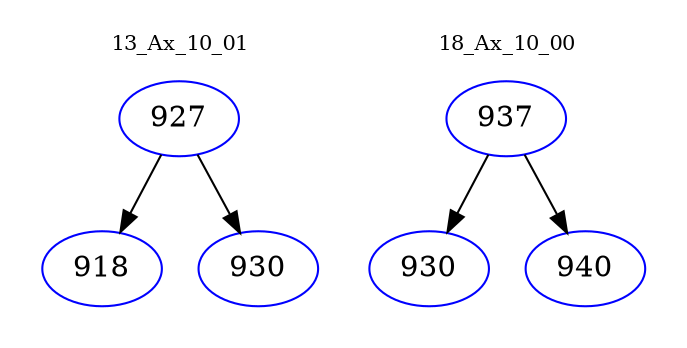 digraph{
subgraph cluster_0 {
color = white
label = "13_Ax_10_01";
fontsize=10;
T0_927 [label="927", color="blue"]
T0_927 -> T0_918 [color="black"]
T0_918 [label="918", color="blue"]
T0_927 -> T0_930 [color="black"]
T0_930 [label="930", color="blue"]
}
subgraph cluster_1 {
color = white
label = "18_Ax_10_00";
fontsize=10;
T1_937 [label="937", color="blue"]
T1_937 -> T1_930 [color="black"]
T1_930 [label="930", color="blue"]
T1_937 -> T1_940 [color="black"]
T1_940 [label="940", color="blue"]
}
}
